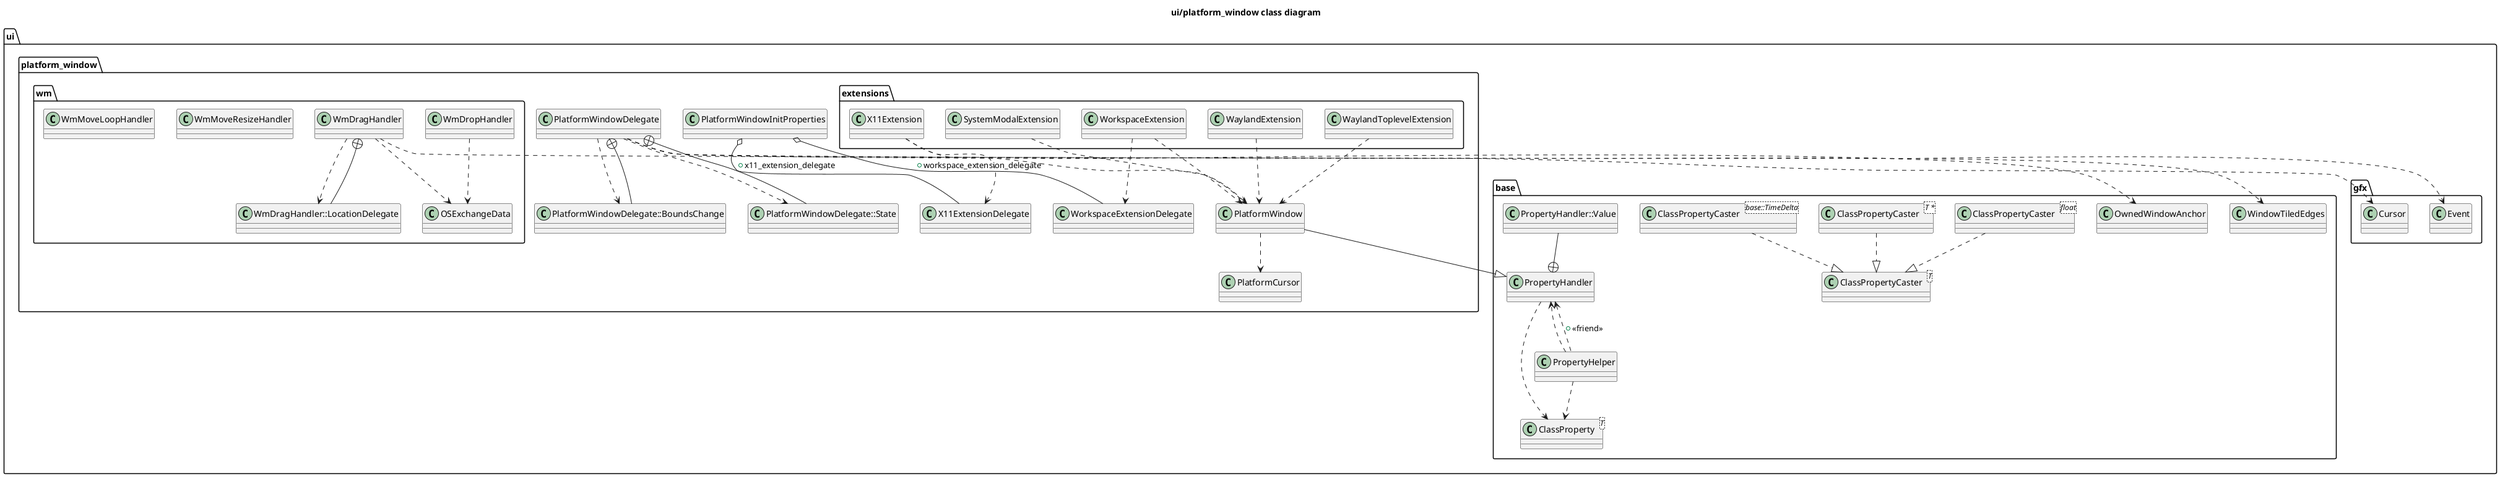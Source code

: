 @startuml
title ui/platform_window class diagram
package [ui] as C_0010501953460611170695 {
package [base] as C_0013050205497352612465 {
class "OwnedWindowAnchor" as C_0003617341143175913478
class C_0003617341143175913478 [[{OwnedWindowAnchor}]] {
__
}
class "WindowTiledEdges" as C_0014438071014349296623
class C_0014438071014349296623 [[{WindowTiledEdges}]] {
__
}
class "ClassProperty<T>" as C_0003560248179536117537
class C_0003560248179536117537 [[{ClassProperty}]] {
__
}
class "PropertyHandler" as C_0014123125489500529321
class C_0014123125489500529321 [[{PropertyHandler}]] {
__
}
class "PropertyHandler::Value" as C_0002029433289759059245
class C_0002029433289759059245 [[{PropertyHandler::Value}]] {
__
}
class "ClassPropertyCaster<T>" as C_0008442087935316007712
class C_0008442087935316007712 [[{ClassPropertyCaster}]] {
__
}
class "ClassPropertyCaster<T *>" as C_0013409359212391051007
class C_0013409359212391051007 [[{ClassPropertyCaster}]] {
__
}
class "ClassPropertyCaster<base::TimeDelta>" as C_0009921427787891976245
class C_0009921427787891976245 [[{ClassPropertyCaster}]] {
__
}
class "ClassPropertyCaster<float>" as C_0001432030145703948330
class C_0001432030145703948330 [[{ClassPropertyCaster}]] {
__
}
class "PropertyHelper" as C_0010720617258079439186
class C_0010720617258079439186 [[{PropertyHelper}]] {
__
}
}
package [platform_window] as C_0004008188106029357805 {
class "PlatformWindowInitProperties" as C_0007048084360952612282
class C_0007048084360952612282 [[{PlatformWindowInitProperties}]] {
__
}
class "WorkspaceExtensionDelegate" as C_0000339074417896446261
class C_0000339074417896446261 [[{WorkspaceExtensionDelegate}]] {
__
}
class "X11ExtensionDelegate" as C_0005456790814334145396
class C_0005456790814334145396 [[{X11ExtensionDelegate}]] {
__
}
class "PlatformCursor" as C_0017737036712140491157
class C_0017737036712140491157 [[{PlatformCursor}]] {
__
}
package [extensions] as C_0001100326116271766907 {
class "X11Extension" as C_0001098074681709332547
class C_0001098074681709332547 [[{X11Extension}]] {
__
}
class "WaylandExtension" as C_0007331596878444806860
class C_0007331596878444806860 [[{WaylandExtension}]] {
__
}
class "WaylandToplevelExtension" as C_0006049113229815869742
class C_0006049113229815869742 [[{WaylandToplevelExtension}]] {
__
}
class "WorkspaceExtension" as C_0016482784505912265703
class C_0016482784505912265703 [[{WorkspaceExtension}]] {
__
}
class "SystemModalExtension" as C_0015456905396135118800
class C_0015456905396135118800 [[{SystemModalExtension}]] {
__
}
}
package [wm] as C_0015226450671194891852 {
class "WmDropHandler" as C_0001225466000195998693
class C_0001225466000195998693 [[{WmDropHandler}]] {
__
}
class "OSExchangeData" as C_0017409058273796566520
class C_0017409058273796566520 [[{OSExchangeData}]] {
__
}
class "WmDragHandler" as C_0012845443564248847245
class C_0012845443564248847245 [[{WmDragHandler}]] {
__
}
class "WmDragHandler::LocationDelegate" as C_0005650634185539144408
class C_0005650634185539144408 [[{WmDragHandler::LocationDelegate}]] {
__
}
class "WmMoveResizeHandler" as C_0012988365670002417045
class C_0012988365670002417045 [[{WmMoveResizeHandler}]] {
__
}
class "WmMoveLoopHandler" as C_0003258735484316157543
class C_0003258735484316157543 [[{WmMoveLoopHandler}]] {
__
}
}
class "PlatformWindowDelegate" as C_0004133948817376201184
class C_0004133948817376201184 [[{PlatformWindowDelegate}]] {
__
}
class "PlatformWindowDelegate::BoundsChange" as C_0001578780003290312319
class C_0001578780003290312319 [[{PlatformWindowDelegate::BoundsChange}]] {
__
}
class "PlatformWindowDelegate::State" as C_0004818591307195361075
class C_0004818591307195361075 [[{PlatformWindowDelegate::State}]] {
__
}
class "PlatformWindow" as C_0014641466677610233161
class C_0014641466677610233161 [[{PlatformWindow}]] {
__
}
}
package [gfx] as C_0013966902263389298428 {
class "Event" as C_0001560354530899298516
class C_0001560354530899298516 [[{Event}]] {
__
}
class "Cursor" as C_0009501811314072780178
class C_0009501811314072780178 [[{Cursor}]] {
__
}
}
}
C_0014123125489500529321 ..> C_0003560248179536117537 [[{}]]
C_0014123125489500529321 <.. C_0010720617258079439186 : +<<friend>>
C_0002029433289759059245 --+ C_0014123125489500529321
C_0013409359212391051007 ..|> C_0008442087935316007712
C_0009921427787891976245 ..|> C_0008442087935316007712
C_0001432030145703948330 ..|> C_0008442087935316007712
C_0010720617258079439186 ..> C_0014123125489500529321 [[{}]]
C_0010720617258079439186 ..> C_0003560248179536117537 [[{}]]
C_0007048084360952612282 o-- C_0000339074417896446261 [[{workspace_extension_delegate}]] : +workspace_extension_delegate
C_0007048084360952612282 o-- C_0005456790814334145396 [[{x11_extension_delegate}]] : +x11_extension_delegate
C_0001098074681709332547 ..> C_0005456790814334145396 [[{}]]
C_0001098074681709332547 ..> C_0014641466677610233161 [[{}]]
C_0007331596878444806860 ..> C_0014641466677610233161 [[{}]]
C_0006049113229815869742 ..> C_0014641466677610233161 [[{}]]
C_0016482784505912265703 ..> C_0000339074417896446261 [[{}]]
C_0016482784505912265703 ..> C_0014641466677610233161 [[{}]]
C_0015456905396135118800 ..> C_0014641466677610233161 [[{}]]
C_0001225466000195998693 ..> C_0017409058273796566520 [[{}]]
C_0012845443564248847245 ..> C_0017409058273796566520 [[{}]]
C_0012845443564248847245 ..> C_0009501811314072780178 [[{}]]
C_0012845443564248847245 ..> C_0005650634185539144408 [[{}]]
C_0005650634185539144408 --+ C_0012845443564248847245
C_0004133948817376201184 ..> C_0001578780003290312319 [[{}]]
C_0004133948817376201184 ..> C_0001560354530899298516 [[{}]]
C_0004133948817376201184 ..> C_0014438071014349296623 [[{}]]
C_0004133948817376201184 ..> C_0004818591307195361075 [[{}]]
C_0004133948817376201184 ..> C_0003617341143175913478 [[{}]]
C_0001578780003290312319 --+ C_0004133948817376201184
C_0004818591307195361075 --+ C_0004133948817376201184
C_0014641466677610233161 ..> C_0017737036712140491157 [[{}]]
C_0014123125489500529321 <|-- C_0014641466677610233161

'Generated with clang-uml, version 0.6.1
'LLVM version Ubuntu clang version 19.1.1 (1ubuntu1)
@enduml
